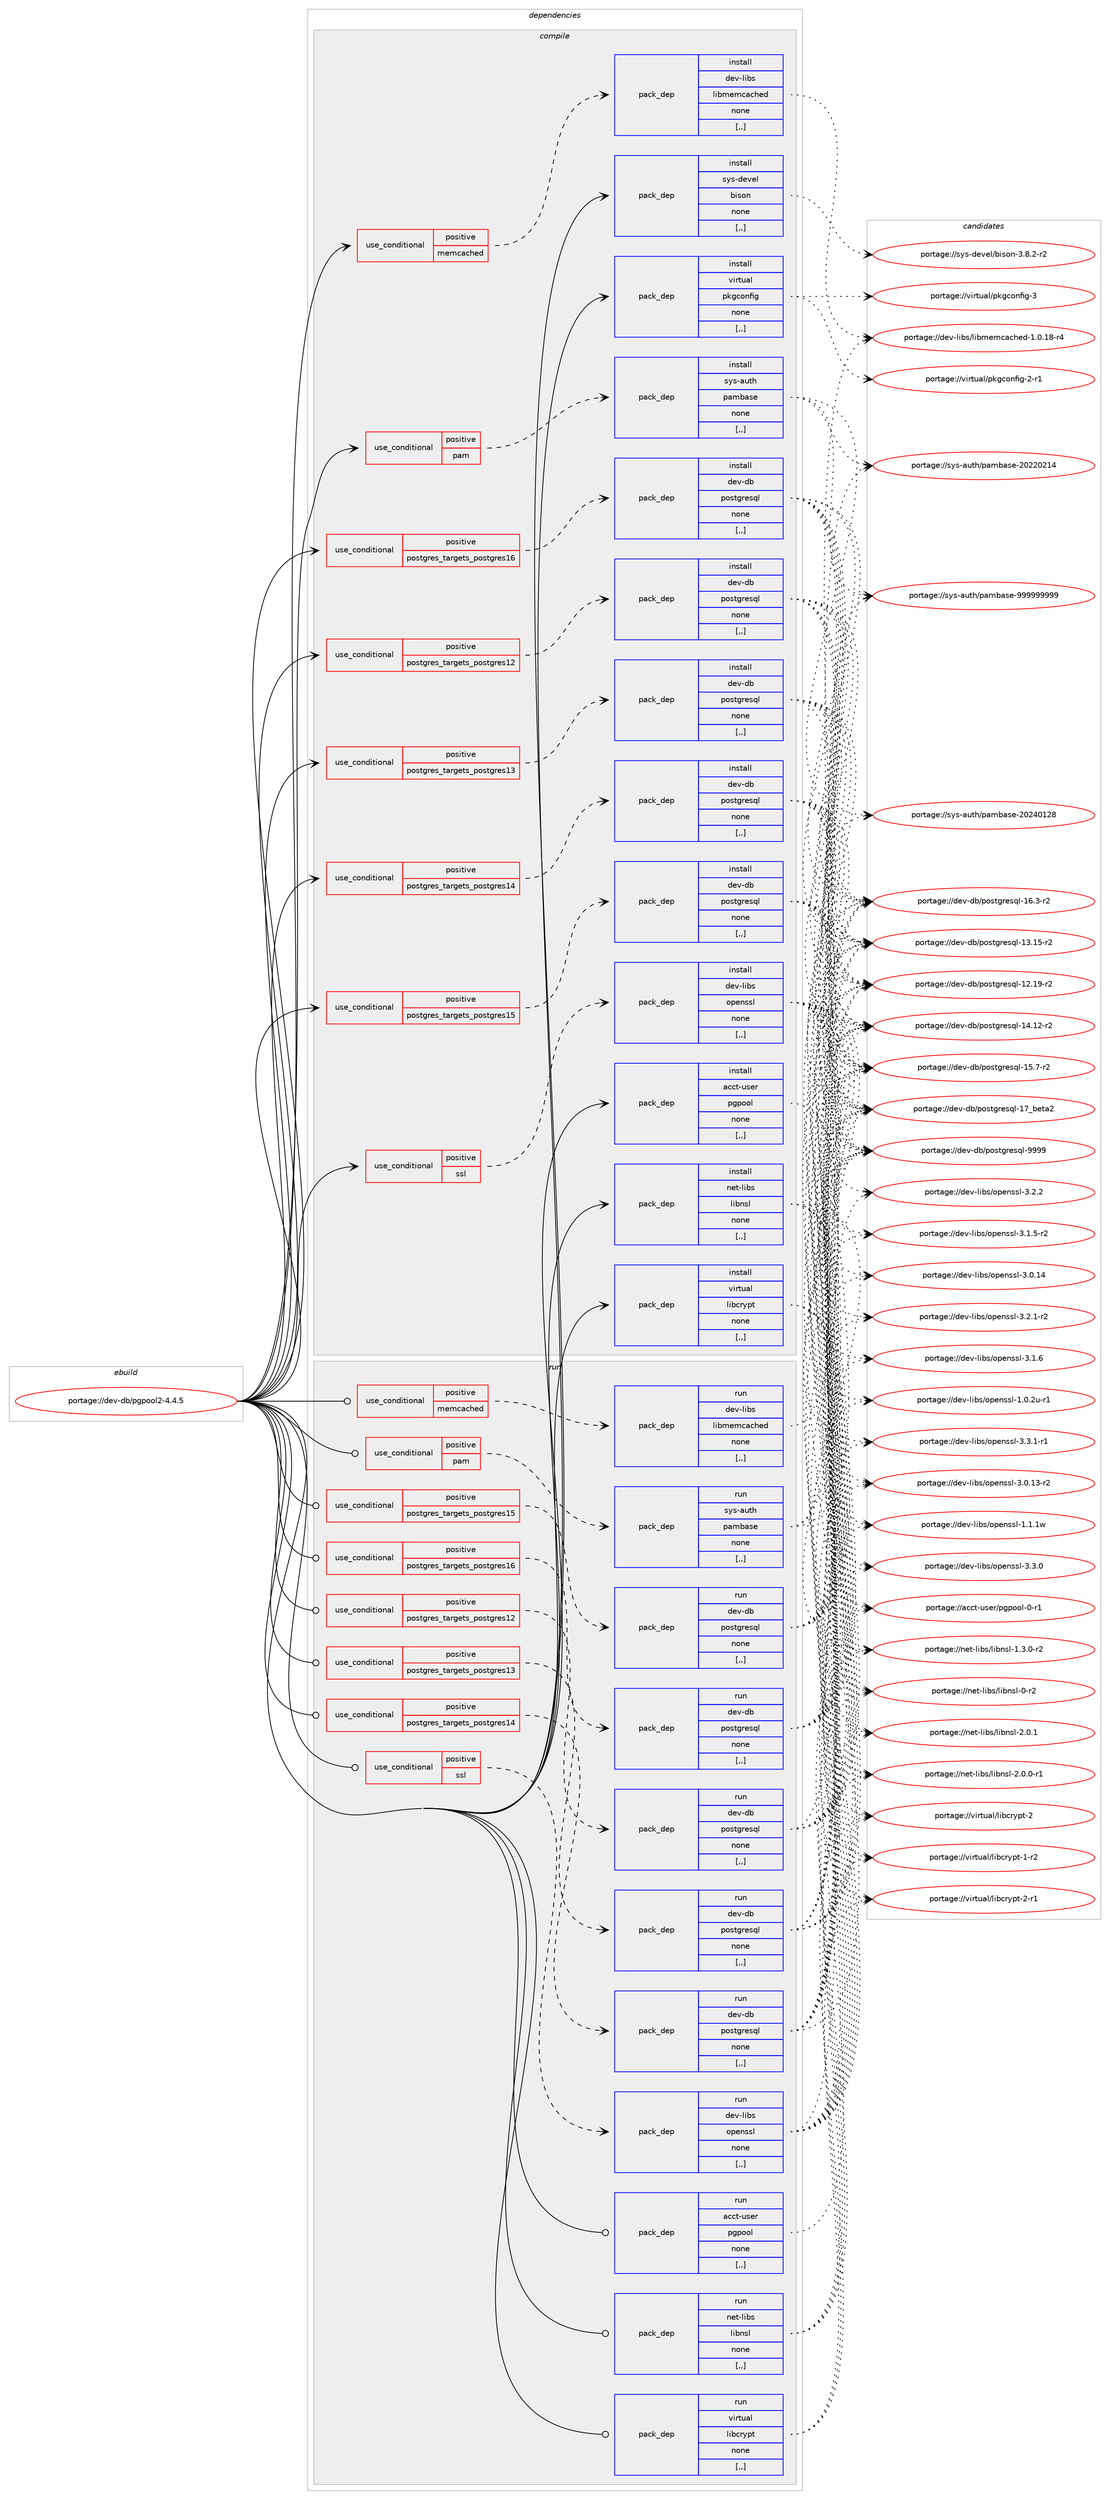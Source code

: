 digraph prolog {

# *************
# Graph options
# *************

newrank=true;
concentrate=true;
compound=true;
graph [rankdir=LR,fontname=Helvetica,fontsize=10,ranksep=1.5];#, ranksep=2.5, nodesep=0.2];
edge  [arrowhead=vee];
node  [fontname=Helvetica,fontsize=10];

# **********
# The ebuild
# **********

subgraph cluster_leftcol {
color=gray;
label=<<i>ebuild</i>>;
id [label="portage://dev-db/pgpool2-4.4.5", color=red, width=4, href="../dev-db/pgpool2-4.4.5.svg"];
}

# ****************
# The dependencies
# ****************

subgraph cluster_midcol {
color=gray;
label=<<i>dependencies</i>>;
subgraph cluster_compile {
fillcolor="#eeeeee";
style=filled;
label=<<i>compile</i>>;
subgraph cond18115 {
dependency69508 [label=<<TABLE BORDER="0" CELLBORDER="1" CELLSPACING="0" CELLPADDING="4"><TR><TD ROWSPAN="3" CELLPADDING="10">use_conditional</TD></TR><TR><TD>positive</TD></TR><TR><TD>memcached</TD></TR></TABLE>>, shape=none, color=red];
subgraph pack50445 {
dependency69509 [label=<<TABLE BORDER="0" CELLBORDER="1" CELLSPACING="0" CELLPADDING="4" WIDTH="220"><TR><TD ROWSPAN="6" CELLPADDING="30">pack_dep</TD></TR><TR><TD WIDTH="110">install</TD></TR><TR><TD>dev-libs</TD></TR><TR><TD>libmemcached</TD></TR><TR><TD>none</TD></TR><TR><TD>[,,]</TD></TR></TABLE>>, shape=none, color=blue];
}
dependency69508:e -> dependency69509:w [weight=20,style="dashed",arrowhead="vee"];
}
id:e -> dependency69508:w [weight=20,style="solid",arrowhead="vee"];
subgraph cond18116 {
dependency69510 [label=<<TABLE BORDER="0" CELLBORDER="1" CELLSPACING="0" CELLPADDING="4"><TR><TD ROWSPAN="3" CELLPADDING="10">use_conditional</TD></TR><TR><TD>positive</TD></TR><TR><TD>pam</TD></TR></TABLE>>, shape=none, color=red];
subgraph pack50446 {
dependency69511 [label=<<TABLE BORDER="0" CELLBORDER="1" CELLSPACING="0" CELLPADDING="4" WIDTH="220"><TR><TD ROWSPAN="6" CELLPADDING="30">pack_dep</TD></TR><TR><TD WIDTH="110">install</TD></TR><TR><TD>sys-auth</TD></TR><TR><TD>pambase</TD></TR><TR><TD>none</TD></TR><TR><TD>[,,]</TD></TR></TABLE>>, shape=none, color=blue];
}
dependency69510:e -> dependency69511:w [weight=20,style="dashed",arrowhead="vee"];
}
id:e -> dependency69510:w [weight=20,style="solid",arrowhead="vee"];
subgraph cond18117 {
dependency69512 [label=<<TABLE BORDER="0" CELLBORDER="1" CELLSPACING="0" CELLPADDING="4"><TR><TD ROWSPAN="3" CELLPADDING="10">use_conditional</TD></TR><TR><TD>positive</TD></TR><TR><TD>postgres_targets_postgres12</TD></TR></TABLE>>, shape=none, color=red];
subgraph pack50447 {
dependency69513 [label=<<TABLE BORDER="0" CELLBORDER="1" CELLSPACING="0" CELLPADDING="4" WIDTH="220"><TR><TD ROWSPAN="6" CELLPADDING="30">pack_dep</TD></TR><TR><TD WIDTH="110">install</TD></TR><TR><TD>dev-db</TD></TR><TR><TD>postgresql</TD></TR><TR><TD>none</TD></TR><TR><TD>[,,]</TD></TR></TABLE>>, shape=none, color=blue];
}
dependency69512:e -> dependency69513:w [weight=20,style="dashed",arrowhead="vee"];
}
id:e -> dependency69512:w [weight=20,style="solid",arrowhead="vee"];
subgraph cond18118 {
dependency69514 [label=<<TABLE BORDER="0" CELLBORDER="1" CELLSPACING="0" CELLPADDING="4"><TR><TD ROWSPAN="3" CELLPADDING="10">use_conditional</TD></TR><TR><TD>positive</TD></TR><TR><TD>postgres_targets_postgres13</TD></TR></TABLE>>, shape=none, color=red];
subgraph pack50448 {
dependency69515 [label=<<TABLE BORDER="0" CELLBORDER="1" CELLSPACING="0" CELLPADDING="4" WIDTH="220"><TR><TD ROWSPAN="6" CELLPADDING="30">pack_dep</TD></TR><TR><TD WIDTH="110">install</TD></TR><TR><TD>dev-db</TD></TR><TR><TD>postgresql</TD></TR><TR><TD>none</TD></TR><TR><TD>[,,]</TD></TR></TABLE>>, shape=none, color=blue];
}
dependency69514:e -> dependency69515:w [weight=20,style="dashed",arrowhead="vee"];
}
id:e -> dependency69514:w [weight=20,style="solid",arrowhead="vee"];
subgraph cond18119 {
dependency69516 [label=<<TABLE BORDER="0" CELLBORDER="1" CELLSPACING="0" CELLPADDING="4"><TR><TD ROWSPAN="3" CELLPADDING="10">use_conditional</TD></TR><TR><TD>positive</TD></TR><TR><TD>postgres_targets_postgres14</TD></TR></TABLE>>, shape=none, color=red];
subgraph pack50449 {
dependency69517 [label=<<TABLE BORDER="0" CELLBORDER="1" CELLSPACING="0" CELLPADDING="4" WIDTH="220"><TR><TD ROWSPAN="6" CELLPADDING="30">pack_dep</TD></TR><TR><TD WIDTH="110">install</TD></TR><TR><TD>dev-db</TD></TR><TR><TD>postgresql</TD></TR><TR><TD>none</TD></TR><TR><TD>[,,]</TD></TR></TABLE>>, shape=none, color=blue];
}
dependency69516:e -> dependency69517:w [weight=20,style="dashed",arrowhead="vee"];
}
id:e -> dependency69516:w [weight=20,style="solid",arrowhead="vee"];
subgraph cond18120 {
dependency69518 [label=<<TABLE BORDER="0" CELLBORDER="1" CELLSPACING="0" CELLPADDING="4"><TR><TD ROWSPAN="3" CELLPADDING="10">use_conditional</TD></TR><TR><TD>positive</TD></TR><TR><TD>postgres_targets_postgres15</TD></TR></TABLE>>, shape=none, color=red];
subgraph pack50450 {
dependency69519 [label=<<TABLE BORDER="0" CELLBORDER="1" CELLSPACING="0" CELLPADDING="4" WIDTH="220"><TR><TD ROWSPAN="6" CELLPADDING="30">pack_dep</TD></TR><TR><TD WIDTH="110">install</TD></TR><TR><TD>dev-db</TD></TR><TR><TD>postgresql</TD></TR><TR><TD>none</TD></TR><TR><TD>[,,]</TD></TR></TABLE>>, shape=none, color=blue];
}
dependency69518:e -> dependency69519:w [weight=20,style="dashed",arrowhead="vee"];
}
id:e -> dependency69518:w [weight=20,style="solid",arrowhead="vee"];
subgraph cond18121 {
dependency69520 [label=<<TABLE BORDER="0" CELLBORDER="1" CELLSPACING="0" CELLPADDING="4"><TR><TD ROWSPAN="3" CELLPADDING="10">use_conditional</TD></TR><TR><TD>positive</TD></TR><TR><TD>postgres_targets_postgres16</TD></TR></TABLE>>, shape=none, color=red];
subgraph pack50451 {
dependency69521 [label=<<TABLE BORDER="0" CELLBORDER="1" CELLSPACING="0" CELLPADDING="4" WIDTH="220"><TR><TD ROWSPAN="6" CELLPADDING="30">pack_dep</TD></TR><TR><TD WIDTH="110">install</TD></TR><TR><TD>dev-db</TD></TR><TR><TD>postgresql</TD></TR><TR><TD>none</TD></TR><TR><TD>[,,]</TD></TR></TABLE>>, shape=none, color=blue];
}
dependency69520:e -> dependency69521:w [weight=20,style="dashed",arrowhead="vee"];
}
id:e -> dependency69520:w [weight=20,style="solid",arrowhead="vee"];
subgraph cond18122 {
dependency69522 [label=<<TABLE BORDER="0" CELLBORDER="1" CELLSPACING="0" CELLPADDING="4"><TR><TD ROWSPAN="3" CELLPADDING="10">use_conditional</TD></TR><TR><TD>positive</TD></TR><TR><TD>ssl</TD></TR></TABLE>>, shape=none, color=red];
subgraph pack50452 {
dependency69523 [label=<<TABLE BORDER="0" CELLBORDER="1" CELLSPACING="0" CELLPADDING="4" WIDTH="220"><TR><TD ROWSPAN="6" CELLPADDING="30">pack_dep</TD></TR><TR><TD WIDTH="110">install</TD></TR><TR><TD>dev-libs</TD></TR><TR><TD>openssl</TD></TR><TR><TD>none</TD></TR><TR><TD>[,,]</TD></TR></TABLE>>, shape=none, color=blue];
}
dependency69522:e -> dependency69523:w [weight=20,style="dashed",arrowhead="vee"];
}
id:e -> dependency69522:w [weight=20,style="solid",arrowhead="vee"];
subgraph pack50453 {
dependency69524 [label=<<TABLE BORDER="0" CELLBORDER="1" CELLSPACING="0" CELLPADDING="4" WIDTH="220"><TR><TD ROWSPAN="6" CELLPADDING="30">pack_dep</TD></TR><TR><TD WIDTH="110">install</TD></TR><TR><TD>acct-user</TD></TR><TR><TD>pgpool</TD></TR><TR><TD>none</TD></TR><TR><TD>[,,]</TD></TR></TABLE>>, shape=none, color=blue];
}
id:e -> dependency69524:w [weight=20,style="solid",arrowhead="vee"];
subgraph pack50454 {
dependency69525 [label=<<TABLE BORDER="0" CELLBORDER="1" CELLSPACING="0" CELLPADDING="4" WIDTH="220"><TR><TD ROWSPAN="6" CELLPADDING="30">pack_dep</TD></TR><TR><TD WIDTH="110">install</TD></TR><TR><TD>net-libs</TD></TR><TR><TD>libnsl</TD></TR><TR><TD>none</TD></TR><TR><TD>[,,]</TD></TR></TABLE>>, shape=none, color=blue];
}
id:e -> dependency69525:w [weight=20,style="solid",arrowhead="vee"];
subgraph pack50455 {
dependency69526 [label=<<TABLE BORDER="0" CELLBORDER="1" CELLSPACING="0" CELLPADDING="4" WIDTH="220"><TR><TD ROWSPAN="6" CELLPADDING="30">pack_dep</TD></TR><TR><TD WIDTH="110">install</TD></TR><TR><TD>sys-devel</TD></TR><TR><TD>bison</TD></TR><TR><TD>none</TD></TR><TR><TD>[,,]</TD></TR></TABLE>>, shape=none, color=blue];
}
id:e -> dependency69526:w [weight=20,style="solid",arrowhead="vee"];
subgraph pack50456 {
dependency69527 [label=<<TABLE BORDER="0" CELLBORDER="1" CELLSPACING="0" CELLPADDING="4" WIDTH="220"><TR><TD ROWSPAN="6" CELLPADDING="30">pack_dep</TD></TR><TR><TD WIDTH="110">install</TD></TR><TR><TD>virtual</TD></TR><TR><TD>libcrypt</TD></TR><TR><TD>none</TD></TR><TR><TD>[,,]</TD></TR></TABLE>>, shape=none, color=blue];
}
id:e -> dependency69527:w [weight=20,style="solid",arrowhead="vee"];
subgraph pack50457 {
dependency69528 [label=<<TABLE BORDER="0" CELLBORDER="1" CELLSPACING="0" CELLPADDING="4" WIDTH="220"><TR><TD ROWSPAN="6" CELLPADDING="30">pack_dep</TD></TR><TR><TD WIDTH="110">install</TD></TR><TR><TD>virtual</TD></TR><TR><TD>pkgconfig</TD></TR><TR><TD>none</TD></TR><TR><TD>[,,]</TD></TR></TABLE>>, shape=none, color=blue];
}
id:e -> dependency69528:w [weight=20,style="solid",arrowhead="vee"];
}
subgraph cluster_compileandrun {
fillcolor="#eeeeee";
style=filled;
label=<<i>compile and run</i>>;
}
subgraph cluster_run {
fillcolor="#eeeeee";
style=filled;
label=<<i>run</i>>;
subgraph cond18123 {
dependency69529 [label=<<TABLE BORDER="0" CELLBORDER="1" CELLSPACING="0" CELLPADDING="4"><TR><TD ROWSPAN="3" CELLPADDING="10">use_conditional</TD></TR><TR><TD>positive</TD></TR><TR><TD>memcached</TD></TR></TABLE>>, shape=none, color=red];
subgraph pack50458 {
dependency69530 [label=<<TABLE BORDER="0" CELLBORDER="1" CELLSPACING="0" CELLPADDING="4" WIDTH="220"><TR><TD ROWSPAN="6" CELLPADDING="30">pack_dep</TD></TR><TR><TD WIDTH="110">run</TD></TR><TR><TD>dev-libs</TD></TR><TR><TD>libmemcached</TD></TR><TR><TD>none</TD></TR><TR><TD>[,,]</TD></TR></TABLE>>, shape=none, color=blue];
}
dependency69529:e -> dependency69530:w [weight=20,style="dashed",arrowhead="vee"];
}
id:e -> dependency69529:w [weight=20,style="solid",arrowhead="odot"];
subgraph cond18124 {
dependency69531 [label=<<TABLE BORDER="0" CELLBORDER="1" CELLSPACING="0" CELLPADDING="4"><TR><TD ROWSPAN="3" CELLPADDING="10">use_conditional</TD></TR><TR><TD>positive</TD></TR><TR><TD>pam</TD></TR></TABLE>>, shape=none, color=red];
subgraph pack50459 {
dependency69532 [label=<<TABLE BORDER="0" CELLBORDER="1" CELLSPACING="0" CELLPADDING="4" WIDTH="220"><TR><TD ROWSPAN="6" CELLPADDING="30">pack_dep</TD></TR><TR><TD WIDTH="110">run</TD></TR><TR><TD>sys-auth</TD></TR><TR><TD>pambase</TD></TR><TR><TD>none</TD></TR><TR><TD>[,,]</TD></TR></TABLE>>, shape=none, color=blue];
}
dependency69531:e -> dependency69532:w [weight=20,style="dashed",arrowhead="vee"];
}
id:e -> dependency69531:w [weight=20,style="solid",arrowhead="odot"];
subgraph cond18125 {
dependency69533 [label=<<TABLE BORDER="0" CELLBORDER="1" CELLSPACING="0" CELLPADDING="4"><TR><TD ROWSPAN="3" CELLPADDING="10">use_conditional</TD></TR><TR><TD>positive</TD></TR><TR><TD>postgres_targets_postgres12</TD></TR></TABLE>>, shape=none, color=red];
subgraph pack50460 {
dependency69534 [label=<<TABLE BORDER="0" CELLBORDER="1" CELLSPACING="0" CELLPADDING="4" WIDTH="220"><TR><TD ROWSPAN="6" CELLPADDING="30">pack_dep</TD></TR><TR><TD WIDTH="110">run</TD></TR><TR><TD>dev-db</TD></TR><TR><TD>postgresql</TD></TR><TR><TD>none</TD></TR><TR><TD>[,,]</TD></TR></TABLE>>, shape=none, color=blue];
}
dependency69533:e -> dependency69534:w [weight=20,style="dashed",arrowhead="vee"];
}
id:e -> dependency69533:w [weight=20,style="solid",arrowhead="odot"];
subgraph cond18126 {
dependency69535 [label=<<TABLE BORDER="0" CELLBORDER="1" CELLSPACING="0" CELLPADDING="4"><TR><TD ROWSPAN="3" CELLPADDING="10">use_conditional</TD></TR><TR><TD>positive</TD></TR><TR><TD>postgres_targets_postgres13</TD></TR></TABLE>>, shape=none, color=red];
subgraph pack50461 {
dependency69536 [label=<<TABLE BORDER="0" CELLBORDER="1" CELLSPACING="0" CELLPADDING="4" WIDTH="220"><TR><TD ROWSPAN="6" CELLPADDING="30">pack_dep</TD></TR><TR><TD WIDTH="110">run</TD></TR><TR><TD>dev-db</TD></TR><TR><TD>postgresql</TD></TR><TR><TD>none</TD></TR><TR><TD>[,,]</TD></TR></TABLE>>, shape=none, color=blue];
}
dependency69535:e -> dependency69536:w [weight=20,style="dashed",arrowhead="vee"];
}
id:e -> dependency69535:w [weight=20,style="solid",arrowhead="odot"];
subgraph cond18127 {
dependency69537 [label=<<TABLE BORDER="0" CELLBORDER="1" CELLSPACING="0" CELLPADDING="4"><TR><TD ROWSPAN="3" CELLPADDING="10">use_conditional</TD></TR><TR><TD>positive</TD></TR><TR><TD>postgres_targets_postgres14</TD></TR></TABLE>>, shape=none, color=red];
subgraph pack50462 {
dependency69538 [label=<<TABLE BORDER="0" CELLBORDER="1" CELLSPACING="0" CELLPADDING="4" WIDTH="220"><TR><TD ROWSPAN="6" CELLPADDING="30">pack_dep</TD></TR><TR><TD WIDTH="110">run</TD></TR><TR><TD>dev-db</TD></TR><TR><TD>postgresql</TD></TR><TR><TD>none</TD></TR><TR><TD>[,,]</TD></TR></TABLE>>, shape=none, color=blue];
}
dependency69537:e -> dependency69538:w [weight=20,style="dashed",arrowhead="vee"];
}
id:e -> dependency69537:w [weight=20,style="solid",arrowhead="odot"];
subgraph cond18128 {
dependency69539 [label=<<TABLE BORDER="0" CELLBORDER="1" CELLSPACING="0" CELLPADDING="4"><TR><TD ROWSPAN="3" CELLPADDING="10">use_conditional</TD></TR><TR><TD>positive</TD></TR><TR><TD>postgres_targets_postgres15</TD></TR></TABLE>>, shape=none, color=red];
subgraph pack50463 {
dependency69540 [label=<<TABLE BORDER="0" CELLBORDER="1" CELLSPACING="0" CELLPADDING="4" WIDTH="220"><TR><TD ROWSPAN="6" CELLPADDING="30">pack_dep</TD></TR><TR><TD WIDTH="110">run</TD></TR><TR><TD>dev-db</TD></TR><TR><TD>postgresql</TD></TR><TR><TD>none</TD></TR><TR><TD>[,,]</TD></TR></TABLE>>, shape=none, color=blue];
}
dependency69539:e -> dependency69540:w [weight=20,style="dashed",arrowhead="vee"];
}
id:e -> dependency69539:w [weight=20,style="solid",arrowhead="odot"];
subgraph cond18129 {
dependency69541 [label=<<TABLE BORDER="0" CELLBORDER="1" CELLSPACING="0" CELLPADDING="4"><TR><TD ROWSPAN="3" CELLPADDING="10">use_conditional</TD></TR><TR><TD>positive</TD></TR><TR><TD>postgres_targets_postgres16</TD></TR></TABLE>>, shape=none, color=red];
subgraph pack50464 {
dependency69542 [label=<<TABLE BORDER="0" CELLBORDER="1" CELLSPACING="0" CELLPADDING="4" WIDTH="220"><TR><TD ROWSPAN="6" CELLPADDING="30">pack_dep</TD></TR><TR><TD WIDTH="110">run</TD></TR><TR><TD>dev-db</TD></TR><TR><TD>postgresql</TD></TR><TR><TD>none</TD></TR><TR><TD>[,,]</TD></TR></TABLE>>, shape=none, color=blue];
}
dependency69541:e -> dependency69542:w [weight=20,style="dashed",arrowhead="vee"];
}
id:e -> dependency69541:w [weight=20,style="solid",arrowhead="odot"];
subgraph cond18130 {
dependency69543 [label=<<TABLE BORDER="0" CELLBORDER="1" CELLSPACING="0" CELLPADDING="4"><TR><TD ROWSPAN="3" CELLPADDING="10">use_conditional</TD></TR><TR><TD>positive</TD></TR><TR><TD>ssl</TD></TR></TABLE>>, shape=none, color=red];
subgraph pack50465 {
dependency69544 [label=<<TABLE BORDER="0" CELLBORDER="1" CELLSPACING="0" CELLPADDING="4" WIDTH="220"><TR><TD ROWSPAN="6" CELLPADDING="30">pack_dep</TD></TR><TR><TD WIDTH="110">run</TD></TR><TR><TD>dev-libs</TD></TR><TR><TD>openssl</TD></TR><TR><TD>none</TD></TR><TR><TD>[,,]</TD></TR></TABLE>>, shape=none, color=blue];
}
dependency69543:e -> dependency69544:w [weight=20,style="dashed",arrowhead="vee"];
}
id:e -> dependency69543:w [weight=20,style="solid",arrowhead="odot"];
subgraph pack50466 {
dependency69545 [label=<<TABLE BORDER="0" CELLBORDER="1" CELLSPACING="0" CELLPADDING="4" WIDTH="220"><TR><TD ROWSPAN="6" CELLPADDING="30">pack_dep</TD></TR><TR><TD WIDTH="110">run</TD></TR><TR><TD>acct-user</TD></TR><TR><TD>pgpool</TD></TR><TR><TD>none</TD></TR><TR><TD>[,,]</TD></TR></TABLE>>, shape=none, color=blue];
}
id:e -> dependency69545:w [weight=20,style="solid",arrowhead="odot"];
subgraph pack50467 {
dependency69546 [label=<<TABLE BORDER="0" CELLBORDER="1" CELLSPACING="0" CELLPADDING="4" WIDTH="220"><TR><TD ROWSPAN="6" CELLPADDING="30">pack_dep</TD></TR><TR><TD WIDTH="110">run</TD></TR><TR><TD>net-libs</TD></TR><TR><TD>libnsl</TD></TR><TR><TD>none</TD></TR><TR><TD>[,,]</TD></TR></TABLE>>, shape=none, color=blue];
}
id:e -> dependency69546:w [weight=20,style="solid",arrowhead="odot"];
subgraph pack50468 {
dependency69547 [label=<<TABLE BORDER="0" CELLBORDER="1" CELLSPACING="0" CELLPADDING="4" WIDTH="220"><TR><TD ROWSPAN="6" CELLPADDING="30">pack_dep</TD></TR><TR><TD WIDTH="110">run</TD></TR><TR><TD>virtual</TD></TR><TR><TD>libcrypt</TD></TR><TR><TD>none</TD></TR><TR><TD>[,,]</TD></TR></TABLE>>, shape=none, color=blue];
}
id:e -> dependency69547:w [weight=20,style="solid",arrowhead="odot"];
}
}

# **************
# The candidates
# **************

subgraph cluster_choices {
rank=same;
color=gray;
label=<<i>candidates</i>>;

subgraph choice50445 {
color=black;
nodesep=1;
choice10010111845108105981154710810598109101109999799104101100454946484649564511452 [label="portage://dev-libs/libmemcached-1.0.18-r4", color=red, width=4,href="../dev-libs/libmemcached-1.0.18-r4.svg"];
dependency69509:e -> choice10010111845108105981154710810598109101109999799104101100454946484649564511452:w [style=dotted,weight="100"];
}
subgraph choice50446 {
color=black;
nodesep=1;
choice11512111545971171161044711297109989711510145575757575757575757 [label="portage://sys-auth/pambase-999999999", color=red, width=4,href="../sys-auth/pambase-999999999.svg"];
choice115121115459711711610447112971099897115101455048505248495056 [label="portage://sys-auth/pambase-20240128", color=red, width=4,href="../sys-auth/pambase-20240128.svg"];
choice115121115459711711610447112971099897115101455048505048504952 [label="portage://sys-auth/pambase-20220214", color=red, width=4,href="../sys-auth/pambase-20220214.svg"];
dependency69511:e -> choice11512111545971171161044711297109989711510145575757575757575757:w [style=dotted,weight="100"];
dependency69511:e -> choice115121115459711711610447112971099897115101455048505248495056:w [style=dotted,weight="100"];
dependency69511:e -> choice115121115459711711610447112971099897115101455048505048504952:w [style=dotted,weight="100"];
}
subgraph choice50447 {
color=black;
nodesep=1;
choice1001011184510098471121111151161031141011151131084557575757 [label="portage://dev-db/postgresql-9999", color=red, width=4,href="../dev-db/postgresql-9999.svg"];
choice10010111845100984711211111511610311410111511310845495595981011169750 [label="portage://dev-db/postgresql-17_beta2", color=red, width=4,href="../dev-db/postgresql-17_beta2.svg"];
choice10010111845100984711211111511610311410111511310845495446514511450 [label="portage://dev-db/postgresql-16.3-r2", color=red, width=4,href="../dev-db/postgresql-16.3-r2.svg"];
choice10010111845100984711211111511610311410111511310845495346554511450 [label="portage://dev-db/postgresql-15.7-r2", color=red, width=4,href="../dev-db/postgresql-15.7-r2.svg"];
choice1001011184510098471121111151161031141011151131084549524649504511450 [label="portage://dev-db/postgresql-14.12-r2", color=red, width=4,href="../dev-db/postgresql-14.12-r2.svg"];
choice1001011184510098471121111151161031141011151131084549514649534511450 [label="portage://dev-db/postgresql-13.15-r2", color=red, width=4,href="../dev-db/postgresql-13.15-r2.svg"];
choice1001011184510098471121111151161031141011151131084549504649574511450 [label="portage://dev-db/postgresql-12.19-r2", color=red, width=4,href="../dev-db/postgresql-12.19-r2.svg"];
dependency69513:e -> choice1001011184510098471121111151161031141011151131084557575757:w [style=dotted,weight="100"];
dependency69513:e -> choice10010111845100984711211111511610311410111511310845495595981011169750:w [style=dotted,weight="100"];
dependency69513:e -> choice10010111845100984711211111511610311410111511310845495446514511450:w [style=dotted,weight="100"];
dependency69513:e -> choice10010111845100984711211111511610311410111511310845495346554511450:w [style=dotted,weight="100"];
dependency69513:e -> choice1001011184510098471121111151161031141011151131084549524649504511450:w [style=dotted,weight="100"];
dependency69513:e -> choice1001011184510098471121111151161031141011151131084549514649534511450:w [style=dotted,weight="100"];
dependency69513:e -> choice1001011184510098471121111151161031141011151131084549504649574511450:w [style=dotted,weight="100"];
}
subgraph choice50448 {
color=black;
nodesep=1;
choice1001011184510098471121111151161031141011151131084557575757 [label="portage://dev-db/postgresql-9999", color=red, width=4,href="../dev-db/postgresql-9999.svg"];
choice10010111845100984711211111511610311410111511310845495595981011169750 [label="portage://dev-db/postgresql-17_beta2", color=red, width=4,href="../dev-db/postgresql-17_beta2.svg"];
choice10010111845100984711211111511610311410111511310845495446514511450 [label="portage://dev-db/postgresql-16.3-r2", color=red, width=4,href="../dev-db/postgresql-16.3-r2.svg"];
choice10010111845100984711211111511610311410111511310845495346554511450 [label="portage://dev-db/postgresql-15.7-r2", color=red, width=4,href="../dev-db/postgresql-15.7-r2.svg"];
choice1001011184510098471121111151161031141011151131084549524649504511450 [label="portage://dev-db/postgresql-14.12-r2", color=red, width=4,href="../dev-db/postgresql-14.12-r2.svg"];
choice1001011184510098471121111151161031141011151131084549514649534511450 [label="portage://dev-db/postgresql-13.15-r2", color=red, width=4,href="../dev-db/postgresql-13.15-r2.svg"];
choice1001011184510098471121111151161031141011151131084549504649574511450 [label="portage://dev-db/postgresql-12.19-r2", color=red, width=4,href="../dev-db/postgresql-12.19-r2.svg"];
dependency69515:e -> choice1001011184510098471121111151161031141011151131084557575757:w [style=dotted,weight="100"];
dependency69515:e -> choice10010111845100984711211111511610311410111511310845495595981011169750:w [style=dotted,weight="100"];
dependency69515:e -> choice10010111845100984711211111511610311410111511310845495446514511450:w [style=dotted,weight="100"];
dependency69515:e -> choice10010111845100984711211111511610311410111511310845495346554511450:w [style=dotted,weight="100"];
dependency69515:e -> choice1001011184510098471121111151161031141011151131084549524649504511450:w [style=dotted,weight="100"];
dependency69515:e -> choice1001011184510098471121111151161031141011151131084549514649534511450:w [style=dotted,weight="100"];
dependency69515:e -> choice1001011184510098471121111151161031141011151131084549504649574511450:w [style=dotted,weight="100"];
}
subgraph choice50449 {
color=black;
nodesep=1;
choice1001011184510098471121111151161031141011151131084557575757 [label="portage://dev-db/postgresql-9999", color=red, width=4,href="../dev-db/postgresql-9999.svg"];
choice10010111845100984711211111511610311410111511310845495595981011169750 [label="portage://dev-db/postgresql-17_beta2", color=red, width=4,href="../dev-db/postgresql-17_beta2.svg"];
choice10010111845100984711211111511610311410111511310845495446514511450 [label="portage://dev-db/postgresql-16.3-r2", color=red, width=4,href="../dev-db/postgresql-16.3-r2.svg"];
choice10010111845100984711211111511610311410111511310845495346554511450 [label="portage://dev-db/postgresql-15.7-r2", color=red, width=4,href="../dev-db/postgresql-15.7-r2.svg"];
choice1001011184510098471121111151161031141011151131084549524649504511450 [label="portage://dev-db/postgresql-14.12-r2", color=red, width=4,href="../dev-db/postgresql-14.12-r2.svg"];
choice1001011184510098471121111151161031141011151131084549514649534511450 [label="portage://dev-db/postgresql-13.15-r2", color=red, width=4,href="../dev-db/postgresql-13.15-r2.svg"];
choice1001011184510098471121111151161031141011151131084549504649574511450 [label="portage://dev-db/postgresql-12.19-r2", color=red, width=4,href="../dev-db/postgresql-12.19-r2.svg"];
dependency69517:e -> choice1001011184510098471121111151161031141011151131084557575757:w [style=dotted,weight="100"];
dependency69517:e -> choice10010111845100984711211111511610311410111511310845495595981011169750:w [style=dotted,weight="100"];
dependency69517:e -> choice10010111845100984711211111511610311410111511310845495446514511450:w [style=dotted,weight="100"];
dependency69517:e -> choice10010111845100984711211111511610311410111511310845495346554511450:w [style=dotted,weight="100"];
dependency69517:e -> choice1001011184510098471121111151161031141011151131084549524649504511450:w [style=dotted,weight="100"];
dependency69517:e -> choice1001011184510098471121111151161031141011151131084549514649534511450:w [style=dotted,weight="100"];
dependency69517:e -> choice1001011184510098471121111151161031141011151131084549504649574511450:w [style=dotted,weight="100"];
}
subgraph choice50450 {
color=black;
nodesep=1;
choice1001011184510098471121111151161031141011151131084557575757 [label="portage://dev-db/postgresql-9999", color=red, width=4,href="../dev-db/postgresql-9999.svg"];
choice10010111845100984711211111511610311410111511310845495595981011169750 [label="portage://dev-db/postgresql-17_beta2", color=red, width=4,href="../dev-db/postgresql-17_beta2.svg"];
choice10010111845100984711211111511610311410111511310845495446514511450 [label="portage://dev-db/postgresql-16.3-r2", color=red, width=4,href="../dev-db/postgresql-16.3-r2.svg"];
choice10010111845100984711211111511610311410111511310845495346554511450 [label="portage://dev-db/postgresql-15.7-r2", color=red, width=4,href="../dev-db/postgresql-15.7-r2.svg"];
choice1001011184510098471121111151161031141011151131084549524649504511450 [label="portage://dev-db/postgresql-14.12-r2", color=red, width=4,href="../dev-db/postgresql-14.12-r2.svg"];
choice1001011184510098471121111151161031141011151131084549514649534511450 [label="portage://dev-db/postgresql-13.15-r2", color=red, width=4,href="../dev-db/postgresql-13.15-r2.svg"];
choice1001011184510098471121111151161031141011151131084549504649574511450 [label="portage://dev-db/postgresql-12.19-r2", color=red, width=4,href="../dev-db/postgresql-12.19-r2.svg"];
dependency69519:e -> choice1001011184510098471121111151161031141011151131084557575757:w [style=dotted,weight="100"];
dependency69519:e -> choice10010111845100984711211111511610311410111511310845495595981011169750:w [style=dotted,weight="100"];
dependency69519:e -> choice10010111845100984711211111511610311410111511310845495446514511450:w [style=dotted,weight="100"];
dependency69519:e -> choice10010111845100984711211111511610311410111511310845495346554511450:w [style=dotted,weight="100"];
dependency69519:e -> choice1001011184510098471121111151161031141011151131084549524649504511450:w [style=dotted,weight="100"];
dependency69519:e -> choice1001011184510098471121111151161031141011151131084549514649534511450:w [style=dotted,weight="100"];
dependency69519:e -> choice1001011184510098471121111151161031141011151131084549504649574511450:w [style=dotted,weight="100"];
}
subgraph choice50451 {
color=black;
nodesep=1;
choice1001011184510098471121111151161031141011151131084557575757 [label="portage://dev-db/postgresql-9999", color=red, width=4,href="../dev-db/postgresql-9999.svg"];
choice10010111845100984711211111511610311410111511310845495595981011169750 [label="portage://dev-db/postgresql-17_beta2", color=red, width=4,href="../dev-db/postgresql-17_beta2.svg"];
choice10010111845100984711211111511610311410111511310845495446514511450 [label="portage://dev-db/postgresql-16.3-r2", color=red, width=4,href="../dev-db/postgresql-16.3-r2.svg"];
choice10010111845100984711211111511610311410111511310845495346554511450 [label="portage://dev-db/postgresql-15.7-r2", color=red, width=4,href="../dev-db/postgresql-15.7-r2.svg"];
choice1001011184510098471121111151161031141011151131084549524649504511450 [label="portage://dev-db/postgresql-14.12-r2", color=red, width=4,href="../dev-db/postgresql-14.12-r2.svg"];
choice1001011184510098471121111151161031141011151131084549514649534511450 [label="portage://dev-db/postgresql-13.15-r2", color=red, width=4,href="../dev-db/postgresql-13.15-r2.svg"];
choice1001011184510098471121111151161031141011151131084549504649574511450 [label="portage://dev-db/postgresql-12.19-r2", color=red, width=4,href="../dev-db/postgresql-12.19-r2.svg"];
dependency69521:e -> choice1001011184510098471121111151161031141011151131084557575757:w [style=dotted,weight="100"];
dependency69521:e -> choice10010111845100984711211111511610311410111511310845495595981011169750:w [style=dotted,weight="100"];
dependency69521:e -> choice10010111845100984711211111511610311410111511310845495446514511450:w [style=dotted,weight="100"];
dependency69521:e -> choice10010111845100984711211111511610311410111511310845495346554511450:w [style=dotted,weight="100"];
dependency69521:e -> choice1001011184510098471121111151161031141011151131084549524649504511450:w [style=dotted,weight="100"];
dependency69521:e -> choice1001011184510098471121111151161031141011151131084549514649534511450:w [style=dotted,weight="100"];
dependency69521:e -> choice1001011184510098471121111151161031141011151131084549504649574511450:w [style=dotted,weight="100"];
}
subgraph choice50452 {
color=black;
nodesep=1;
choice1001011184510810598115471111121011101151151084551465146494511449 [label="portage://dev-libs/openssl-3.3.1-r1", color=red, width=4,href="../dev-libs/openssl-3.3.1-r1.svg"];
choice100101118451081059811547111112101110115115108455146514648 [label="portage://dev-libs/openssl-3.3.0", color=red, width=4,href="../dev-libs/openssl-3.3.0.svg"];
choice100101118451081059811547111112101110115115108455146504650 [label="portage://dev-libs/openssl-3.2.2", color=red, width=4,href="../dev-libs/openssl-3.2.2.svg"];
choice1001011184510810598115471111121011101151151084551465046494511450 [label="portage://dev-libs/openssl-3.2.1-r2", color=red, width=4,href="../dev-libs/openssl-3.2.1-r2.svg"];
choice100101118451081059811547111112101110115115108455146494654 [label="portage://dev-libs/openssl-3.1.6", color=red, width=4,href="../dev-libs/openssl-3.1.6.svg"];
choice1001011184510810598115471111121011101151151084551464946534511450 [label="portage://dev-libs/openssl-3.1.5-r2", color=red, width=4,href="../dev-libs/openssl-3.1.5-r2.svg"];
choice10010111845108105981154711111210111011511510845514648464952 [label="portage://dev-libs/openssl-3.0.14", color=red, width=4,href="../dev-libs/openssl-3.0.14.svg"];
choice100101118451081059811547111112101110115115108455146484649514511450 [label="portage://dev-libs/openssl-3.0.13-r2", color=red, width=4,href="../dev-libs/openssl-3.0.13-r2.svg"];
choice100101118451081059811547111112101110115115108454946494649119 [label="portage://dev-libs/openssl-1.1.1w", color=red, width=4,href="../dev-libs/openssl-1.1.1w.svg"];
choice1001011184510810598115471111121011101151151084549464846501174511449 [label="portage://dev-libs/openssl-1.0.2u-r1", color=red, width=4,href="../dev-libs/openssl-1.0.2u-r1.svg"];
dependency69523:e -> choice1001011184510810598115471111121011101151151084551465146494511449:w [style=dotted,weight="100"];
dependency69523:e -> choice100101118451081059811547111112101110115115108455146514648:w [style=dotted,weight="100"];
dependency69523:e -> choice100101118451081059811547111112101110115115108455146504650:w [style=dotted,weight="100"];
dependency69523:e -> choice1001011184510810598115471111121011101151151084551465046494511450:w [style=dotted,weight="100"];
dependency69523:e -> choice100101118451081059811547111112101110115115108455146494654:w [style=dotted,weight="100"];
dependency69523:e -> choice1001011184510810598115471111121011101151151084551464946534511450:w [style=dotted,weight="100"];
dependency69523:e -> choice10010111845108105981154711111210111011511510845514648464952:w [style=dotted,weight="100"];
dependency69523:e -> choice100101118451081059811547111112101110115115108455146484649514511450:w [style=dotted,weight="100"];
dependency69523:e -> choice100101118451081059811547111112101110115115108454946494649119:w [style=dotted,weight="100"];
dependency69523:e -> choice1001011184510810598115471111121011101151151084549464846501174511449:w [style=dotted,weight="100"];
}
subgraph choice50453 {
color=black;
nodesep=1;
choice979999116451171151011144711210311211111110845484511449 [label="portage://acct-user/pgpool-0-r1", color=red, width=4,href="../acct-user/pgpool-0-r1.svg"];
dependency69524:e -> choice979999116451171151011144711210311211111110845484511449:w [style=dotted,weight="100"];
}
subgraph choice50454 {
color=black;
nodesep=1;
choice11010111645108105981154710810598110115108455046484649 [label="portage://net-libs/libnsl-2.0.1", color=red, width=4,href="../net-libs/libnsl-2.0.1.svg"];
choice110101116451081059811547108105981101151084550464846484511449 [label="portage://net-libs/libnsl-2.0.0-r1", color=red, width=4,href="../net-libs/libnsl-2.0.0-r1.svg"];
choice110101116451081059811547108105981101151084549465146484511450 [label="portage://net-libs/libnsl-1.3.0-r2", color=red, width=4,href="../net-libs/libnsl-1.3.0-r2.svg"];
choice1101011164510810598115471081059811011510845484511450 [label="portage://net-libs/libnsl-0-r2", color=red, width=4,href="../net-libs/libnsl-0-r2.svg"];
dependency69525:e -> choice11010111645108105981154710810598110115108455046484649:w [style=dotted,weight="100"];
dependency69525:e -> choice110101116451081059811547108105981101151084550464846484511449:w [style=dotted,weight="100"];
dependency69525:e -> choice110101116451081059811547108105981101151084549465146484511450:w [style=dotted,weight="100"];
dependency69525:e -> choice1101011164510810598115471081059811011510845484511450:w [style=dotted,weight="100"];
}
subgraph choice50455 {
color=black;
nodesep=1;
choice1151211154510010111810110847981051151111104551465646504511450 [label="portage://sys-devel/bison-3.8.2-r2", color=red, width=4,href="../sys-devel/bison-3.8.2-r2.svg"];
dependency69526:e -> choice1151211154510010111810110847981051151111104551465646504511450:w [style=dotted,weight="100"];
}
subgraph choice50456 {
color=black;
nodesep=1;
choice1181051141161179710847108105989911412111211645504511449 [label="portage://virtual/libcrypt-2-r1", color=red, width=4,href="../virtual/libcrypt-2-r1.svg"];
choice118105114116117971084710810598991141211121164550 [label="portage://virtual/libcrypt-2", color=red, width=4,href="../virtual/libcrypt-2.svg"];
choice1181051141161179710847108105989911412111211645494511450 [label="portage://virtual/libcrypt-1-r2", color=red, width=4,href="../virtual/libcrypt-1-r2.svg"];
dependency69527:e -> choice1181051141161179710847108105989911412111211645504511449:w [style=dotted,weight="100"];
dependency69527:e -> choice118105114116117971084710810598991141211121164550:w [style=dotted,weight="100"];
dependency69527:e -> choice1181051141161179710847108105989911412111211645494511450:w [style=dotted,weight="100"];
}
subgraph choice50457 {
color=black;
nodesep=1;
choice1181051141161179710847112107103991111101021051034551 [label="portage://virtual/pkgconfig-3", color=red, width=4,href="../virtual/pkgconfig-3.svg"];
choice11810511411611797108471121071039911111010210510345504511449 [label="portage://virtual/pkgconfig-2-r1", color=red, width=4,href="../virtual/pkgconfig-2-r1.svg"];
dependency69528:e -> choice1181051141161179710847112107103991111101021051034551:w [style=dotted,weight="100"];
dependency69528:e -> choice11810511411611797108471121071039911111010210510345504511449:w [style=dotted,weight="100"];
}
subgraph choice50458 {
color=black;
nodesep=1;
choice10010111845108105981154710810598109101109999799104101100454946484649564511452 [label="portage://dev-libs/libmemcached-1.0.18-r4", color=red, width=4,href="../dev-libs/libmemcached-1.0.18-r4.svg"];
dependency69530:e -> choice10010111845108105981154710810598109101109999799104101100454946484649564511452:w [style=dotted,weight="100"];
}
subgraph choice50459 {
color=black;
nodesep=1;
choice11512111545971171161044711297109989711510145575757575757575757 [label="portage://sys-auth/pambase-999999999", color=red, width=4,href="../sys-auth/pambase-999999999.svg"];
choice115121115459711711610447112971099897115101455048505248495056 [label="portage://sys-auth/pambase-20240128", color=red, width=4,href="../sys-auth/pambase-20240128.svg"];
choice115121115459711711610447112971099897115101455048505048504952 [label="portage://sys-auth/pambase-20220214", color=red, width=4,href="../sys-auth/pambase-20220214.svg"];
dependency69532:e -> choice11512111545971171161044711297109989711510145575757575757575757:w [style=dotted,weight="100"];
dependency69532:e -> choice115121115459711711610447112971099897115101455048505248495056:w [style=dotted,weight="100"];
dependency69532:e -> choice115121115459711711610447112971099897115101455048505048504952:w [style=dotted,weight="100"];
}
subgraph choice50460 {
color=black;
nodesep=1;
choice1001011184510098471121111151161031141011151131084557575757 [label="portage://dev-db/postgresql-9999", color=red, width=4,href="../dev-db/postgresql-9999.svg"];
choice10010111845100984711211111511610311410111511310845495595981011169750 [label="portage://dev-db/postgresql-17_beta2", color=red, width=4,href="../dev-db/postgresql-17_beta2.svg"];
choice10010111845100984711211111511610311410111511310845495446514511450 [label="portage://dev-db/postgresql-16.3-r2", color=red, width=4,href="../dev-db/postgresql-16.3-r2.svg"];
choice10010111845100984711211111511610311410111511310845495346554511450 [label="portage://dev-db/postgresql-15.7-r2", color=red, width=4,href="../dev-db/postgresql-15.7-r2.svg"];
choice1001011184510098471121111151161031141011151131084549524649504511450 [label="portage://dev-db/postgresql-14.12-r2", color=red, width=4,href="../dev-db/postgresql-14.12-r2.svg"];
choice1001011184510098471121111151161031141011151131084549514649534511450 [label="portage://dev-db/postgresql-13.15-r2", color=red, width=4,href="../dev-db/postgresql-13.15-r2.svg"];
choice1001011184510098471121111151161031141011151131084549504649574511450 [label="portage://dev-db/postgresql-12.19-r2", color=red, width=4,href="../dev-db/postgresql-12.19-r2.svg"];
dependency69534:e -> choice1001011184510098471121111151161031141011151131084557575757:w [style=dotted,weight="100"];
dependency69534:e -> choice10010111845100984711211111511610311410111511310845495595981011169750:w [style=dotted,weight="100"];
dependency69534:e -> choice10010111845100984711211111511610311410111511310845495446514511450:w [style=dotted,weight="100"];
dependency69534:e -> choice10010111845100984711211111511610311410111511310845495346554511450:w [style=dotted,weight="100"];
dependency69534:e -> choice1001011184510098471121111151161031141011151131084549524649504511450:w [style=dotted,weight="100"];
dependency69534:e -> choice1001011184510098471121111151161031141011151131084549514649534511450:w [style=dotted,weight="100"];
dependency69534:e -> choice1001011184510098471121111151161031141011151131084549504649574511450:w [style=dotted,weight="100"];
}
subgraph choice50461 {
color=black;
nodesep=1;
choice1001011184510098471121111151161031141011151131084557575757 [label="portage://dev-db/postgresql-9999", color=red, width=4,href="../dev-db/postgresql-9999.svg"];
choice10010111845100984711211111511610311410111511310845495595981011169750 [label="portage://dev-db/postgresql-17_beta2", color=red, width=4,href="../dev-db/postgresql-17_beta2.svg"];
choice10010111845100984711211111511610311410111511310845495446514511450 [label="portage://dev-db/postgresql-16.3-r2", color=red, width=4,href="../dev-db/postgresql-16.3-r2.svg"];
choice10010111845100984711211111511610311410111511310845495346554511450 [label="portage://dev-db/postgresql-15.7-r2", color=red, width=4,href="../dev-db/postgresql-15.7-r2.svg"];
choice1001011184510098471121111151161031141011151131084549524649504511450 [label="portage://dev-db/postgresql-14.12-r2", color=red, width=4,href="../dev-db/postgresql-14.12-r2.svg"];
choice1001011184510098471121111151161031141011151131084549514649534511450 [label="portage://dev-db/postgresql-13.15-r2", color=red, width=4,href="../dev-db/postgresql-13.15-r2.svg"];
choice1001011184510098471121111151161031141011151131084549504649574511450 [label="portage://dev-db/postgresql-12.19-r2", color=red, width=4,href="../dev-db/postgresql-12.19-r2.svg"];
dependency69536:e -> choice1001011184510098471121111151161031141011151131084557575757:w [style=dotted,weight="100"];
dependency69536:e -> choice10010111845100984711211111511610311410111511310845495595981011169750:w [style=dotted,weight="100"];
dependency69536:e -> choice10010111845100984711211111511610311410111511310845495446514511450:w [style=dotted,weight="100"];
dependency69536:e -> choice10010111845100984711211111511610311410111511310845495346554511450:w [style=dotted,weight="100"];
dependency69536:e -> choice1001011184510098471121111151161031141011151131084549524649504511450:w [style=dotted,weight="100"];
dependency69536:e -> choice1001011184510098471121111151161031141011151131084549514649534511450:w [style=dotted,weight="100"];
dependency69536:e -> choice1001011184510098471121111151161031141011151131084549504649574511450:w [style=dotted,weight="100"];
}
subgraph choice50462 {
color=black;
nodesep=1;
choice1001011184510098471121111151161031141011151131084557575757 [label="portage://dev-db/postgresql-9999", color=red, width=4,href="../dev-db/postgresql-9999.svg"];
choice10010111845100984711211111511610311410111511310845495595981011169750 [label="portage://dev-db/postgresql-17_beta2", color=red, width=4,href="../dev-db/postgresql-17_beta2.svg"];
choice10010111845100984711211111511610311410111511310845495446514511450 [label="portage://dev-db/postgresql-16.3-r2", color=red, width=4,href="../dev-db/postgresql-16.3-r2.svg"];
choice10010111845100984711211111511610311410111511310845495346554511450 [label="portage://dev-db/postgresql-15.7-r2", color=red, width=4,href="../dev-db/postgresql-15.7-r2.svg"];
choice1001011184510098471121111151161031141011151131084549524649504511450 [label="portage://dev-db/postgresql-14.12-r2", color=red, width=4,href="../dev-db/postgresql-14.12-r2.svg"];
choice1001011184510098471121111151161031141011151131084549514649534511450 [label="portage://dev-db/postgresql-13.15-r2", color=red, width=4,href="../dev-db/postgresql-13.15-r2.svg"];
choice1001011184510098471121111151161031141011151131084549504649574511450 [label="portage://dev-db/postgresql-12.19-r2", color=red, width=4,href="../dev-db/postgresql-12.19-r2.svg"];
dependency69538:e -> choice1001011184510098471121111151161031141011151131084557575757:w [style=dotted,weight="100"];
dependency69538:e -> choice10010111845100984711211111511610311410111511310845495595981011169750:w [style=dotted,weight="100"];
dependency69538:e -> choice10010111845100984711211111511610311410111511310845495446514511450:w [style=dotted,weight="100"];
dependency69538:e -> choice10010111845100984711211111511610311410111511310845495346554511450:w [style=dotted,weight="100"];
dependency69538:e -> choice1001011184510098471121111151161031141011151131084549524649504511450:w [style=dotted,weight="100"];
dependency69538:e -> choice1001011184510098471121111151161031141011151131084549514649534511450:w [style=dotted,weight="100"];
dependency69538:e -> choice1001011184510098471121111151161031141011151131084549504649574511450:w [style=dotted,weight="100"];
}
subgraph choice50463 {
color=black;
nodesep=1;
choice1001011184510098471121111151161031141011151131084557575757 [label="portage://dev-db/postgresql-9999", color=red, width=4,href="../dev-db/postgresql-9999.svg"];
choice10010111845100984711211111511610311410111511310845495595981011169750 [label="portage://dev-db/postgresql-17_beta2", color=red, width=4,href="../dev-db/postgresql-17_beta2.svg"];
choice10010111845100984711211111511610311410111511310845495446514511450 [label="portage://dev-db/postgresql-16.3-r2", color=red, width=4,href="../dev-db/postgresql-16.3-r2.svg"];
choice10010111845100984711211111511610311410111511310845495346554511450 [label="portage://dev-db/postgresql-15.7-r2", color=red, width=4,href="../dev-db/postgresql-15.7-r2.svg"];
choice1001011184510098471121111151161031141011151131084549524649504511450 [label="portage://dev-db/postgresql-14.12-r2", color=red, width=4,href="../dev-db/postgresql-14.12-r2.svg"];
choice1001011184510098471121111151161031141011151131084549514649534511450 [label="portage://dev-db/postgresql-13.15-r2", color=red, width=4,href="../dev-db/postgresql-13.15-r2.svg"];
choice1001011184510098471121111151161031141011151131084549504649574511450 [label="portage://dev-db/postgresql-12.19-r2", color=red, width=4,href="../dev-db/postgresql-12.19-r2.svg"];
dependency69540:e -> choice1001011184510098471121111151161031141011151131084557575757:w [style=dotted,weight="100"];
dependency69540:e -> choice10010111845100984711211111511610311410111511310845495595981011169750:w [style=dotted,weight="100"];
dependency69540:e -> choice10010111845100984711211111511610311410111511310845495446514511450:w [style=dotted,weight="100"];
dependency69540:e -> choice10010111845100984711211111511610311410111511310845495346554511450:w [style=dotted,weight="100"];
dependency69540:e -> choice1001011184510098471121111151161031141011151131084549524649504511450:w [style=dotted,weight="100"];
dependency69540:e -> choice1001011184510098471121111151161031141011151131084549514649534511450:w [style=dotted,weight="100"];
dependency69540:e -> choice1001011184510098471121111151161031141011151131084549504649574511450:w [style=dotted,weight="100"];
}
subgraph choice50464 {
color=black;
nodesep=1;
choice1001011184510098471121111151161031141011151131084557575757 [label="portage://dev-db/postgresql-9999", color=red, width=4,href="../dev-db/postgresql-9999.svg"];
choice10010111845100984711211111511610311410111511310845495595981011169750 [label="portage://dev-db/postgresql-17_beta2", color=red, width=4,href="../dev-db/postgresql-17_beta2.svg"];
choice10010111845100984711211111511610311410111511310845495446514511450 [label="portage://dev-db/postgresql-16.3-r2", color=red, width=4,href="../dev-db/postgresql-16.3-r2.svg"];
choice10010111845100984711211111511610311410111511310845495346554511450 [label="portage://dev-db/postgresql-15.7-r2", color=red, width=4,href="../dev-db/postgresql-15.7-r2.svg"];
choice1001011184510098471121111151161031141011151131084549524649504511450 [label="portage://dev-db/postgresql-14.12-r2", color=red, width=4,href="../dev-db/postgresql-14.12-r2.svg"];
choice1001011184510098471121111151161031141011151131084549514649534511450 [label="portage://dev-db/postgresql-13.15-r2", color=red, width=4,href="../dev-db/postgresql-13.15-r2.svg"];
choice1001011184510098471121111151161031141011151131084549504649574511450 [label="portage://dev-db/postgresql-12.19-r2", color=red, width=4,href="../dev-db/postgresql-12.19-r2.svg"];
dependency69542:e -> choice1001011184510098471121111151161031141011151131084557575757:w [style=dotted,weight="100"];
dependency69542:e -> choice10010111845100984711211111511610311410111511310845495595981011169750:w [style=dotted,weight="100"];
dependency69542:e -> choice10010111845100984711211111511610311410111511310845495446514511450:w [style=dotted,weight="100"];
dependency69542:e -> choice10010111845100984711211111511610311410111511310845495346554511450:w [style=dotted,weight="100"];
dependency69542:e -> choice1001011184510098471121111151161031141011151131084549524649504511450:w [style=dotted,weight="100"];
dependency69542:e -> choice1001011184510098471121111151161031141011151131084549514649534511450:w [style=dotted,weight="100"];
dependency69542:e -> choice1001011184510098471121111151161031141011151131084549504649574511450:w [style=dotted,weight="100"];
}
subgraph choice50465 {
color=black;
nodesep=1;
choice1001011184510810598115471111121011101151151084551465146494511449 [label="portage://dev-libs/openssl-3.3.1-r1", color=red, width=4,href="../dev-libs/openssl-3.3.1-r1.svg"];
choice100101118451081059811547111112101110115115108455146514648 [label="portage://dev-libs/openssl-3.3.0", color=red, width=4,href="../dev-libs/openssl-3.3.0.svg"];
choice100101118451081059811547111112101110115115108455146504650 [label="portage://dev-libs/openssl-3.2.2", color=red, width=4,href="../dev-libs/openssl-3.2.2.svg"];
choice1001011184510810598115471111121011101151151084551465046494511450 [label="portage://dev-libs/openssl-3.2.1-r2", color=red, width=4,href="../dev-libs/openssl-3.2.1-r2.svg"];
choice100101118451081059811547111112101110115115108455146494654 [label="portage://dev-libs/openssl-3.1.6", color=red, width=4,href="../dev-libs/openssl-3.1.6.svg"];
choice1001011184510810598115471111121011101151151084551464946534511450 [label="portage://dev-libs/openssl-3.1.5-r2", color=red, width=4,href="../dev-libs/openssl-3.1.5-r2.svg"];
choice10010111845108105981154711111210111011511510845514648464952 [label="portage://dev-libs/openssl-3.0.14", color=red, width=4,href="../dev-libs/openssl-3.0.14.svg"];
choice100101118451081059811547111112101110115115108455146484649514511450 [label="portage://dev-libs/openssl-3.0.13-r2", color=red, width=4,href="../dev-libs/openssl-3.0.13-r2.svg"];
choice100101118451081059811547111112101110115115108454946494649119 [label="portage://dev-libs/openssl-1.1.1w", color=red, width=4,href="../dev-libs/openssl-1.1.1w.svg"];
choice1001011184510810598115471111121011101151151084549464846501174511449 [label="portage://dev-libs/openssl-1.0.2u-r1", color=red, width=4,href="../dev-libs/openssl-1.0.2u-r1.svg"];
dependency69544:e -> choice1001011184510810598115471111121011101151151084551465146494511449:w [style=dotted,weight="100"];
dependency69544:e -> choice100101118451081059811547111112101110115115108455146514648:w [style=dotted,weight="100"];
dependency69544:e -> choice100101118451081059811547111112101110115115108455146504650:w [style=dotted,weight="100"];
dependency69544:e -> choice1001011184510810598115471111121011101151151084551465046494511450:w [style=dotted,weight="100"];
dependency69544:e -> choice100101118451081059811547111112101110115115108455146494654:w [style=dotted,weight="100"];
dependency69544:e -> choice1001011184510810598115471111121011101151151084551464946534511450:w [style=dotted,weight="100"];
dependency69544:e -> choice10010111845108105981154711111210111011511510845514648464952:w [style=dotted,weight="100"];
dependency69544:e -> choice100101118451081059811547111112101110115115108455146484649514511450:w [style=dotted,weight="100"];
dependency69544:e -> choice100101118451081059811547111112101110115115108454946494649119:w [style=dotted,weight="100"];
dependency69544:e -> choice1001011184510810598115471111121011101151151084549464846501174511449:w [style=dotted,weight="100"];
}
subgraph choice50466 {
color=black;
nodesep=1;
choice979999116451171151011144711210311211111110845484511449 [label="portage://acct-user/pgpool-0-r1", color=red, width=4,href="../acct-user/pgpool-0-r1.svg"];
dependency69545:e -> choice979999116451171151011144711210311211111110845484511449:w [style=dotted,weight="100"];
}
subgraph choice50467 {
color=black;
nodesep=1;
choice11010111645108105981154710810598110115108455046484649 [label="portage://net-libs/libnsl-2.0.1", color=red, width=4,href="../net-libs/libnsl-2.0.1.svg"];
choice110101116451081059811547108105981101151084550464846484511449 [label="portage://net-libs/libnsl-2.0.0-r1", color=red, width=4,href="../net-libs/libnsl-2.0.0-r1.svg"];
choice110101116451081059811547108105981101151084549465146484511450 [label="portage://net-libs/libnsl-1.3.0-r2", color=red, width=4,href="../net-libs/libnsl-1.3.0-r2.svg"];
choice1101011164510810598115471081059811011510845484511450 [label="portage://net-libs/libnsl-0-r2", color=red, width=4,href="../net-libs/libnsl-0-r2.svg"];
dependency69546:e -> choice11010111645108105981154710810598110115108455046484649:w [style=dotted,weight="100"];
dependency69546:e -> choice110101116451081059811547108105981101151084550464846484511449:w [style=dotted,weight="100"];
dependency69546:e -> choice110101116451081059811547108105981101151084549465146484511450:w [style=dotted,weight="100"];
dependency69546:e -> choice1101011164510810598115471081059811011510845484511450:w [style=dotted,weight="100"];
}
subgraph choice50468 {
color=black;
nodesep=1;
choice1181051141161179710847108105989911412111211645504511449 [label="portage://virtual/libcrypt-2-r1", color=red, width=4,href="../virtual/libcrypt-2-r1.svg"];
choice118105114116117971084710810598991141211121164550 [label="portage://virtual/libcrypt-2", color=red, width=4,href="../virtual/libcrypt-2.svg"];
choice1181051141161179710847108105989911412111211645494511450 [label="portage://virtual/libcrypt-1-r2", color=red, width=4,href="../virtual/libcrypt-1-r2.svg"];
dependency69547:e -> choice1181051141161179710847108105989911412111211645504511449:w [style=dotted,weight="100"];
dependency69547:e -> choice118105114116117971084710810598991141211121164550:w [style=dotted,weight="100"];
dependency69547:e -> choice1181051141161179710847108105989911412111211645494511450:w [style=dotted,weight="100"];
}
}

}
